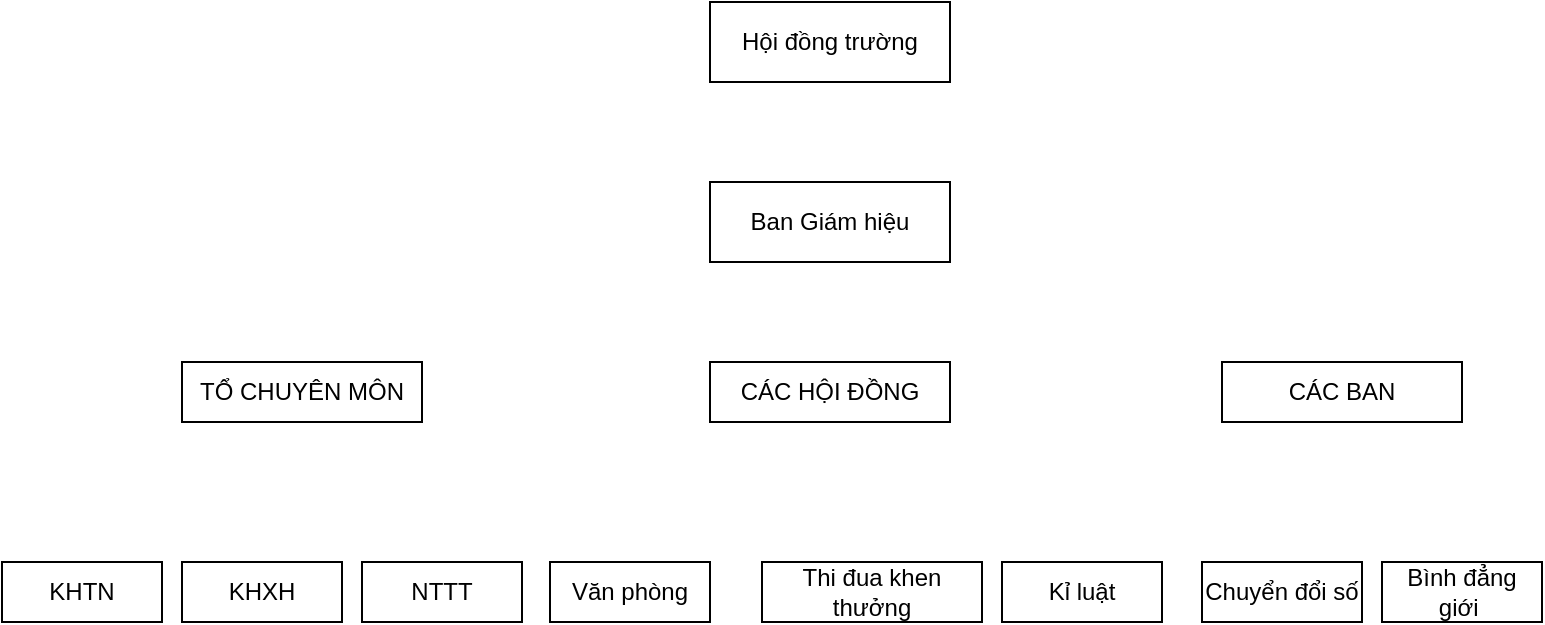 <mxfile version="24.7.12">
  <diagram name="Page-1" id="a5oUDinlxtzg2lyxMqoc">
    <mxGraphModel dx="1434" dy="827" grid="1" gridSize="10" guides="1" tooltips="1" connect="1" arrows="1" fold="1" page="1" pageScale="1" pageWidth="827" pageHeight="1169" math="0" shadow="0">
      <root>
        <mxCell id="0" />
        <mxCell id="1" parent="0" />
        <mxCell id="Cfhr9sOupIrR1O6kekob-1" value="KHTN" style="rounded=0;whiteSpace=wrap;html=1;" vertex="1" parent="1">
          <mxGeometry y="430" width="80" height="30" as="geometry" />
        </mxCell>
        <mxCell id="Cfhr9sOupIrR1O6kekob-4" value="TỔ CHUYÊN MÔN" style="rounded=0;whiteSpace=wrap;html=1;" vertex="1" parent="1">
          <mxGeometry x="90" y="330" width="120" height="30" as="geometry" />
        </mxCell>
        <mxCell id="Cfhr9sOupIrR1O6kekob-5" value="Hội đồng trường" style="rounded=0;whiteSpace=wrap;html=1;" vertex="1" parent="1">
          <mxGeometry x="354" y="150" width="120" height="40" as="geometry" />
        </mxCell>
        <mxCell id="Cfhr9sOupIrR1O6kekob-6" value="Ban Giám hiệu" style="rounded=0;whiteSpace=wrap;html=1;" vertex="1" parent="1">
          <mxGeometry x="354" y="240" width="120" height="40" as="geometry" />
        </mxCell>
        <mxCell id="Cfhr9sOupIrR1O6kekob-8" value="CÁC HỘI ĐỒNG" style="rounded=0;whiteSpace=wrap;html=1;" vertex="1" parent="1">
          <mxGeometry x="354" y="330" width="120" height="30" as="geometry" />
        </mxCell>
        <mxCell id="Cfhr9sOupIrR1O6kekob-9" value="KHXH" style="rounded=0;whiteSpace=wrap;html=1;" vertex="1" parent="1">
          <mxGeometry x="90" y="430" width="80" height="30" as="geometry" />
        </mxCell>
        <mxCell id="Cfhr9sOupIrR1O6kekob-10" value="NTTT" style="rounded=0;whiteSpace=wrap;html=1;" vertex="1" parent="1">
          <mxGeometry x="180" y="430" width="80" height="30" as="geometry" />
        </mxCell>
        <mxCell id="Cfhr9sOupIrR1O6kekob-11" value="Văn phòng" style="rounded=0;whiteSpace=wrap;html=1;" vertex="1" parent="1">
          <mxGeometry x="274" y="430" width="80" height="30" as="geometry" />
        </mxCell>
        <mxCell id="Cfhr9sOupIrR1O6kekob-12" value="Thi đua khen thưởng" style="rounded=0;whiteSpace=wrap;html=1;" vertex="1" parent="1">
          <mxGeometry x="380" y="430" width="110" height="30" as="geometry" />
        </mxCell>
        <mxCell id="Cfhr9sOupIrR1O6kekob-13" value="Kỉ luật" style="rounded=0;whiteSpace=wrap;html=1;" vertex="1" parent="1">
          <mxGeometry x="500" y="430" width="80" height="30" as="geometry" />
        </mxCell>
        <mxCell id="Cfhr9sOupIrR1O6kekob-14" value="CÁC BAN" style="rounded=0;whiteSpace=wrap;html=1;" vertex="1" parent="1">
          <mxGeometry x="610" y="330" width="120" height="30" as="geometry" />
        </mxCell>
        <mxCell id="Cfhr9sOupIrR1O6kekob-15" value="Chuyển đổi số" style="rounded=0;whiteSpace=wrap;html=1;" vertex="1" parent="1">
          <mxGeometry x="600" y="430" width="80" height="30" as="geometry" />
        </mxCell>
        <mxCell id="Cfhr9sOupIrR1O6kekob-16" value="Bình đẳng giới&amp;nbsp;" style="rounded=0;whiteSpace=wrap;html=1;" vertex="1" parent="1">
          <mxGeometry x="690" y="430" width="80" height="30" as="geometry" />
        </mxCell>
      </root>
    </mxGraphModel>
  </diagram>
</mxfile>
